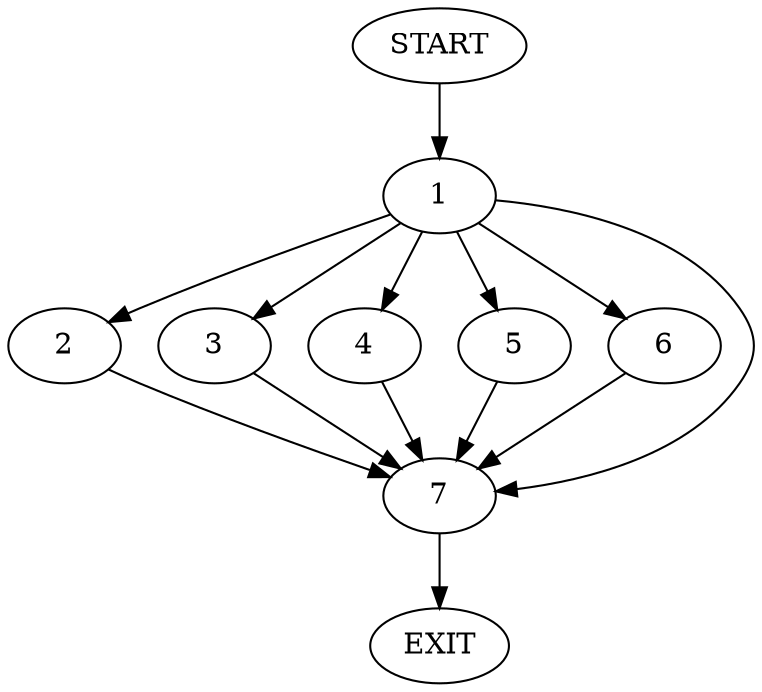 digraph {
0 [label="START"]
8 [label="EXIT"]
0 -> 1
1 -> 2
1 -> 3
1 -> 4
1 -> 5
1 -> 6
1 -> 7
6 -> 7
4 -> 7
2 -> 7
3 -> 7
7 -> 8
5 -> 7
}

